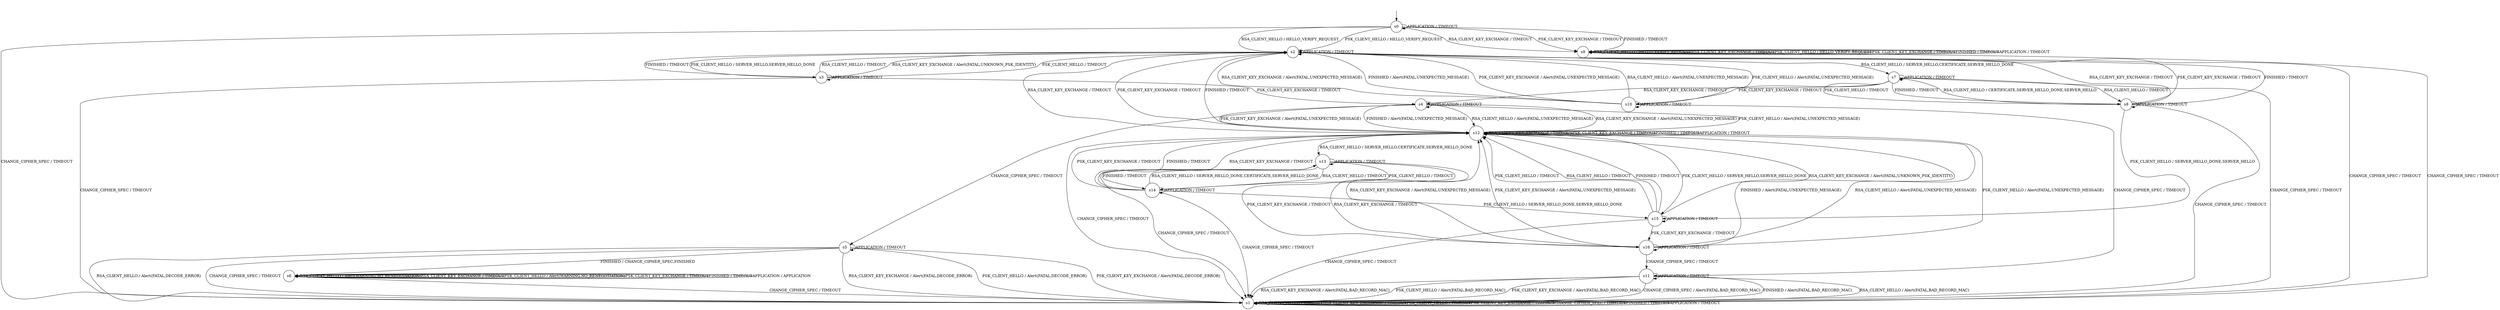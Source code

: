 digraph g {
__start0 [label="" shape="none"];

	s0 [shape="circle" label="s0"];
	s1 [shape="circle" label="s1"];
	s2 [shape="circle" label="s2"];
	s3 [shape="circle" label="s3"];
	s4 [shape="circle" label="s4"];
	s5 [shape="circle" label="s5"];
	s6 [shape="circle" label="s6"];
	s7 [shape="circle" label="s7"];
	s8 [shape="circle" label="s8"];
	s9 [shape="circle" label="s9"];
	s10 [shape="circle" label="s10"];
	s11 [shape="circle" label="s11"];
	s12 [shape="circle" label="s12"];
	s13 [shape="circle" label="s13"];
	s14 [shape="circle" label="s14"];
	s15 [shape="circle" label="s15"];
	s16 [shape="circle" label="s16"];
	s0 -> s2 [label="RSA_CLIENT_HELLO / HELLO_VERIFY_REQUEST"];
	s0 -> s9 [label="RSA_CLIENT_KEY_EXCHANGE / TIMEOUT"];
	s0 -> s2 [label="PSK_CLIENT_HELLO / HELLO_VERIFY_REQUEST"];
	s0 -> s9 [label="PSK_CLIENT_KEY_EXCHANGE / TIMEOUT"];
	s0 -> s1 [label="CHANGE_CIPHER_SPEC / TIMEOUT"];
	s0 -> s9 [label="FINISHED / TIMEOUT"];
	s0 -> s0 [label="APPLICATION / TIMEOUT"];
	s1 -> s1 [label="RSA_CLIENT_HELLO / TIMEOUT"];
	s1 -> s1 [label="RSA_CLIENT_KEY_EXCHANGE / TIMEOUT"];
	s1 -> s1 [label="PSK_CLIENT_HELLO / TIMEOUT"];
	s1 -> s1 [label="PSK_CLIENT_KEY_EXCHANGE / TIMEOUT"];
	s1 -> s1 [label="CHANGE_CIPHER_SPEC / TIMEOUT"];
	s1 -> s1 [label="FINISHED / TIMEOUT"];
	s1 -> s1 [label="APPLICATION / TIMEOUT"];
	s2 -> s7 [label="RSA_CLIENT_HELLO / SERVER_HELLO,CERTIFICATE,SERVER_HELLO_DONE"];
	s2 -> s12 [label="RSA_CLIENT_KEY_EXCHANGE / TIMEOUT"];
	s2 -> s3 [label="PSK_CLIENT_HELLO / SERVER_HELLO,SERVER_HELLO_DONE"];
	s2 -> s12 [label="PSK_CLIENT_KEY_EXCHANGE / TIMEOUT"];
	s2 -> s1 [label="CHANGE_CIPHER_SPEC / TIMEOUT"];
	s2 -> s12 [label="FINISHED / TIMEOUT"];
	s2 -> s2 [label="APPLICATION / TIMEOUT"];
	s3 -> s2 [label="RSA_CLIENT_HELLO / TIMEOUT"];
	s3 -> s2 [label="RSA_CLIENT_KEY_EXCHANGE / Alert(FATAL,UNKNOWN_PSK_IDENTITY)"];
	s3 -> s2 [label="PSK_CLIENT_HELLO / TIMEOUT"];
	s3 -> s4 [label="PSK_CLIENT_KEY_EXCHANGE / TIMEOUT"];
	s3 -> s1 [label="CHANGE_CIPHER_SPEC / TIMEOUT"];
	s3 -> s2 [label="FINISHED / TIMEOUT"];
	s3 -> s3 [label="APPLICATION / TIMEOUT"];
	s4 -> s12 [label="RSA_CLIENT_HELLO / Alert(FATAL,UNEXPECTED_MESSAGE)"];
	s4 -> s12 [label="RSA_CLIENT_KEY_EXCHANGE / Alert(FATAL,UNEXPECTED_MESSAGE)"];
	s4 -> s12 [label="PSK_CLIENT_HELLO / Alert(FATAL,UNEXPECTED_MESSAGE)"];
	s4 -> s12 [label="PSK_CLIENT_KEY_EXCHANGE / Alert(FATAL,UNEXPECTED_MESSAGE)"];
	s4 -> s5 [label="CHANGE_CIPHER_SPEC / TIMEOUT"];
	s4 -> s12 [label="FINISHED / Alert(FATAL,UNEXPECTED_MESSAGE)"];
	s4 -> s4 [label="APPLICATION / TIMEOUT"];
	s5 -> s1 [label="RSA_CLIENT_HELLO / Alert(FATAL,DECODE_ERROR)"];
	s5 -> s1 [label="RSA_CLIENT_KEY_EXCHANGE / Alert(FATAL,DECODE_ERROR)"];
	s5 -> s1 [label="PSK_CLIENT_HELLO / Alert(FATAL,DECODE_ERROR)"];
	s5 -> s1 [label="PSK_CLIENT_KEY_EXCHANGE / Alert(FATAL,DECODE_ERROR)"];
	s5 -> s1 [label="CHANGE_CIPHER_SPEC / TIMEOUT"];
	s5 -> s6 [label="FINISHED / CHANGE_CIPHER_SPEC,FINISHED"];
	s5 -> s5 [label="APPLICATION / TIMEOUT"];
	s6 -> s6 [label="RSA_CLIENT_HELLO / Alert(WARNING,NO_RENEGOTIATION)"];
	s6 -> s6 [label="RSA_CLIENT_KEY_EXCHANGE / TIMEOUT"];
	s6 -> s6 [label="PSK_CLIENT_HELLO / Alert(WARNING,NO_RENEGOTIATION)"];
	s6 -> s6 [label="PSK_CLIENT_KEY_EXCHANGE / TIMEOUT"];
	s6 -> s1 [label="CHANGE_CIPHER_SPEC / TIMEOUT"];
	s6 -> s6 [label="FINISHED / TIMEOUT"];
	s6 -> s6 [label="APPLICATION / APPLICATION"];
	s7 -> s8 [label="RSA_CLIENT_HELLO / TIMEOUT"];
	s7 -> s4 [label="RSA_CLIENT_KEY_EXCHANGE / TIMEOUT"];
	s7 -> s8 [label="PSK_CLIENT_HELLO / TIMEOUT"];
	s7 -> s10 [label="PSK_CLIENT_KEY_EXCHANGE / TIMEOUT"];
	s7 -> s1 [label="CHANGE_CIPHER_SPEC / TIMEOUT"];
	s7 -> s8 [label="FINISHED / TIMEOUT"];
	s7 -> s7 [label="APPLICATION / TIMEOUT"];
	s8 -> s7 [label="RSA_CLIENT_HELLO / CERTIFICATE,SERVER_HELLO_DONE,SERVER_HELLO"];
	s8 -> s2 [label="RSA_CLIENT_KEY_EXCHANGE / TIMEOUT"];
	s8 -> s15 [label="PSK_CLIENT_HELLO / SERVER_HELLO_DONE,SERVER_HELLO"];
	s8 -> s2 [label="PSK_CLIENT_KEY_EXCHANGE / TIMEOUT"];
	s8 -> s1 [label="CHANGE_CIPHER_SPEC / TIMEOUT"];
	s8 -> s2 [label="FINISHED / TIMEOUT"];
	s8 -> s8 [label="APPLICATION / TIMEOUT"];
	s9 -> s9 [label="RSA_CLIENT_HELLO / HELLO_VERIFY_REQUEST"];
	s9 -> s9 [label="RSA_CLIENT_KEY_EXCHANGE / TIMEOUT"];
	s9 -> s9 [label="PSK_CLIENT_HELLO / HELLO_VERIFY_REQUEST"];
	s9 -> s9 [label="PSK_CLIENT_KEY_EXCHANGE / TIMEOUT"];
	s9 -> s1 [label="CHANGE_CIPHER_SPEC / TIMEOUT"];
	s9 -> s9 [label="FINISHED / TIMEOUT"];
	s9 -> s9 [label="APPLICATION / TIMEOUT"];
	s10 -> s2 [label="RSA_CLIENT_HELLO / Alert(FATAL,UNEXPECTED_MESSAGE)"];
	s10 -> s2 [label="RSA_CLIENT_KEY_EXCHANGE / Alert(FATAL,UNEXPECTED_MESSAGE)"];
	s10 -> s2 [label="PSK_CLIENT_HELLO / Alert(FATAL,UNEXPECTED_MESSAGE)"];
	s10 -> s2 [label="PSK_CLIENT_KEY_EXCHANGE / Alert(FATAL,UNEXPECTED_MESSAGE)"];
	s10 -> s11 [label="CHANGE_CIPHER_SPEC / TIMEOUT"];
	s10 -> s2 [label="FINISHED / Alert(FATAL,UNEXPECTED_MESSAGE)"];
	s10 -> s10 [label="APPLICATION / TIMEOUT"];
	s11 -> s1 [label="RSA_CLIENT_HELLO / Alert(FATAL,BAD_RECORD_MAC)"];
	s11 -> s1 [label="RSA_CLIENT_KEY_EXCHANGE / Alert(FATAL,BAD_RECORD_MAC)"];
	s11 -> s1 [label="PSK_CLIENT_HELLO / Alert(FATAL,BAD_RECORD_MAC)"];
	s11 -> s1 [label="PSK_CLIENT_KEY_EXCHANGE / Alert(FATAL,BAD_RECORD_MAC)"];
	s11 -> s1 [label="CHANGE_CIPHER_SPEC / Alert(FATAL,BAD_RECORD_MAC)"];
	s11 -> s1 [label="FINISHED / Alert(FATAL,BAD_RECORD_MAC)"];
	s11 -> s11 [label="APPLICATION / TIMEOUT"];
	s12 -> s13 [label="RSA_CLIENT_HELLO / SERVER_HELLO,CERTIFICATE,SERVER_HELLO_DONE"];
	s12 -> s12 [label="RSA_CLIENT_KEY_EXCHANGE / TIMEOUT"];
	s12 -> s15 [label="PSK_CLIENT_HELLO / SERVER_HELLO,SERVER_HELLO_DONE"];
	s12 -> s12 [label="PSK_CLIENT_KEY_EXCHANGE / TIMEOUT"];
	s12 -> s1 [label="CHANGE_CIPHER_SPEC / TIMEOUT"];
	s12 -> s12 [label="FINISHED / TIMEOUT"];
	s12 -> s12 [label="APPLICATION / TIMEOUT"];
	s13 -> s14 [label="RSA_CLIENT_HELLO / TIMEOUT"];
	s13 -> s16 [label="RSA_CLIENT_KEY_EXCHANGE / TIMEOUT"];
	s13 -> s14 [label="PSK_CLIENT_HELLO / TIMEOUT"];
	s13 -> s16 [label="PSK_CLIENT_KEY_EXCHANGE / TIMEOUT"];
	s13 -> s1 [label="CHANGE_CIPHER_SPEC / TIMEOUT"];
	s13 -> s14 [label="FINISHED / TIMEOUT"];
	s13 -> s13 [label="APPLICATION / TIMEOUT"];
	s14 -> s13 [label="RSA_CLIENT_HELLO / SERVER_HELLO_DONE,CERTIFICATE,SERVER_HELLO_DONE"];
	s14 -> s12 [label="RSA_CLIENT_KEY_EXCHANGE / TIMEOUT"];
	s14 -> s15 [label="PSK_CLIENT_HELLO / SERVER_HELLO_DONE,SERVER_HELLO_DONE"];
	s14 -> s12 [label="PSK_CLIENT_KEY_EXCHANGE / TIMEOUT"];
	s14 -> s1 [label="CHANGE_CIPHER_SPEC / TIMEOUT"];
	s14 -> s12 [label="FINISHED / TIMEOUT"];
	s14 -> s14 [label="APPLICATION / TIMEOUT"];
	s15 -> s12 [label="RSA_CLIENT_HELLO / TIMEOUT"];
	s15 -> s12 [label="RSA_CLIENT_KEY_EXCHANGE / Alert(FATAL,UNKNOWN_PSK_IDENTITY)"];
	s15 -> s12 [label="PSK_CLIENT_HELLO / TIMEOUT"];
	s15 -> s16 [label="PSK_CLIENT_KEY_EXCHANGE / TIMEOUT"];
	s15 -> s1 [label="CHANGE_CIPHER_SPEC / TIMEOUT"];
	s15 -> s12 [label="FINISHED / TIMEOUT"];
	s15 -> s15 [label="APPLICATION / TIMEOUT"];
	s16 -> s12 [label="RSA_CLIENT_HELLO / Alert(FATAL,UNEXPECTED_MESSAGE)"];
	s16 -> s12 [label="RSA_CLIENT_KEY_EXCHANGE / Alert(FATAL,UNEXPECTED_MESSAGE)"];
	s16 -> s12 [label="PSK_CLIENT_HELLO / Alert(FATAL,UNEXPECTED_MESSAGE)"];
	s16 -> s12 [label="PSK_CLIENT_KEY_EXCHANGE / Alert(FATAL,UNEXPECTED_MESSAGE)"];
	s16 -> s11 [label="CHANGE_CIPHER_SPEC / TIMEOUT"];
	s16 -> s12 [label="FINISHED / Alert(FATAL,UNEXPECTED_MESSAGE)"];
	s16 -> s16 [label="APPLICATION / TIMEOUT"];

__start0 -> s0;
}
